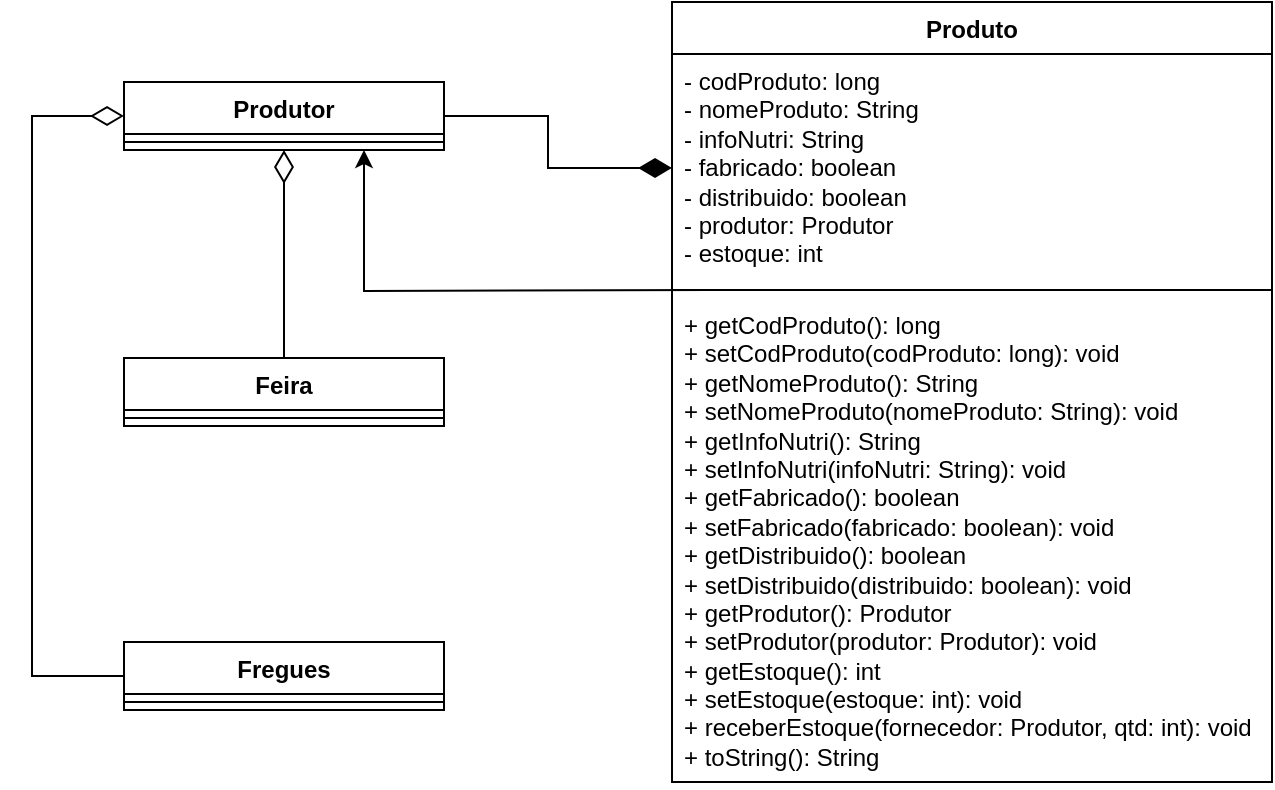 <mxfile version="21.5.2" type="github">
  <diagram name="Página-1" id="trgVyaGOAGARNnxK2m3R">
    <mxGraphModel dx="880" dy="442" grid="1" gridSize="10" guides="1" tooltips="1" connect="1" arrows="1" fold="1" page="1" pageScale="1" pageWidth="827" pageHeight="1169" math="0" shadow="0">
      <root>
        <mxCell id="0" />
        <mxCell id="1" parent="0" />
        <mxCell id="4S8blp3XQvQkkuksVJ6E-1" value="Produto" style="swimlane;fontStyle=1;align=center;verticalAlign=top;childLayout=stackLayout;horizontal=1;startSize=26;horizontalStack=0;resizeParent=1;resizeParentMax=0;resizeLast=0;collapsible=1;marginBottom=0;whiteSpace=wrap;html=1;" parent="1" vertex="1">
          <mxGeometry x="430" y="80" width="300" height="390" as="geometry" />
        </mxCell>
        <mxCell id="4S8blp3XQvQkkuksVJ6E-2" value="&lt;div&gt;- codProduto: long&lt;/div&gt;&lt;div&gt;- nomeProduto: String&lt;/div&gt;&lt;div&gt;- infoNutri: String&lt;/div&gt;&lt;div&gt;- fabricado: boolean&lt;/div&gt;&lt;div&gt;- distribuido: boolean&lt;/div&gt;&lt;div&gt;- produtor: Produtor&lt;/div&gt;&lt;div&gt;- estoque: int&lt;br&gt;&lt;/div&gt;" style="text;strokeColor=none;fillColor=none;align=left;verticalAlign=top;spacingLeft=4;spacingRight=4;overflow=hidden;rotatable=0;points=[[0,0.5],[1,0.5]];portConstraint=eastwest;whiteSpace=wrap;html=1;" parent="4S8blp3XQvQkkuksVJ6E-1" vertex="1">
          <mxGeometry y="26" width="300" height="114" as="geometry" />
        </mxCell>
        <mxCell id="4S8blp3XQvQkkuksVJ6E-3" value="" style="line;strokeWidth=1;fillColor=none;align=left;verticalAlign=middle;spacingTop=-1;spacingLeft=3;spacingRight=3;rotatable=0;labelPosition=right;points=[];portConstraint=eastwest;strokeColor=inherit;" parent="4S8blp3XQvQkkuksVJ6E-1" vertex="1">
          <mxGeometry y="140" width="300" height="8" as="geometry" />
        </mxCell>
        <mxCell id="4S8blp3XQvQkkuksVJ6E-4" value="&lt;div&gt;+ getCodProduto(): long&lt;/div&gt;&lt;div&gt;+ setCodProduto(codProduto: long): void&lt;/div&gt;&lt;div&gt;+ getNomeProduto(): String&lt;/div&gt;&lt;div&gt;+ setNomeProduto(nomeProduto: String): void&lt;/div&gt;&lt;div&gt;+ getInfoNutri(): String&lt;/div&gt;&lt;div&gt;+ setInfoNutri(infoNutri: String): void&lt;/div&gt;&lt;div&gt;+ getFabricado(): boolean&lt;/div&gt;&lt;div&gt;+ setFabricado(fabricado: boolean): void&lt;/div&gt;&lt;div&gt;+ getDistribuido(): boolean&lt;/div&gt;&lt;div&gt;+ setDistribuido(distribuido: boolean): void&lt;/div&gt;&lt;div&gt;+ getProdutor(): Produtor&lt;/div&gt;&lt;div&gt;+ setProdutor(produtor: Produtor): void&lt;/div&gt;&lt;div&gt;+ getEstoque(): int&lt;/div&gt;&lt;div&gt;+ setEstoque(estoque: int): void&lt;/div&gt;&lt;div&gt;+ receberEstoque(fornecedor: Produtor, qtd: int): void&lt;br&gt;&lt;/div&gt;&lt;div&gt;+ toString(): String&lt;/div&gt;" style="text;strokeColor=none;fillColor=none;align=left;verticalAlign=top;spacingLeft=4;spacingRight=4;overflow=hidden;rotatable=0;points=[[0,0.5],[1,0.5]];portConstraint=eastwest;whiteSpace=wrap;html=1;" parent="4S8blp3XQvQkkuksVJ6E-1" vertex="1">
          <mxGeometry y="148" width="300" height="242" as="geometry" />
        </mxCell>
        <mxCell id="emIv7Gurqq5LnOJ2NyE1-9" style="edgeStyle=orthogonalEdgeStyle;rounded=0;orthogonalLoop=1;jettySize=auto;html=1;entryX=0;entryY=0.5;entryDx=0;entryDy=0;endArrow=diamondThin;endFill=1;endSize=14;exitX=1;exitY=0.5;exitDx=0;exitDy=0;" edge="1" parent="1" source="emIv7Gurqq5LnOJ2NyE1-1" target="4S8blp3XQvQkkuksVJ6E-2">
          <mxGeometry relative="1" as="geometry">
            <mxPoint x="320" y="140" as="sourcePoint" />
          </mxGeometry>
        </mxCell>
        <mxCell id="emIv7Gurqq5LnOJ2NyE1-1" value="Produtor" style="swimlane;fontStyle=1;align=center;verticalAlign=top;childLayout=stackLayout;horizontal=1;startSize=26;horizontalStack=0;resizeParent=1;resizeParentMax=0;resizeLast=0;collapsible=1;marginBottom=0;whiteSpace=wrap;html=1;" vertex="1" parent="1">
          <mxGeometry x="156" y="120" width="160" height="34" as="geometry" />
        </mxCell>
        <mxCell id="emIv7Gurqq5LnOJ2NyE1-3" value="" style="line;strokeWidth=1;fillColor=none;align=left;verticalAlign=middle;spacingTop=-1;spacingLeft=3;spacingRight=3;rotatable=0;labelPosition=right;points=[];portConstraint=eastwest;strokeColor=inherit;" vertex="1" parent="emIv7Gurqq5LnOJ2NyE1-1">
          <mxGeometry y="26" width="160" height="8" as="geometry" />
        </mxCell>
        <mxCell id="emIv7Gurqq5LnOJ2NyE1-10" style="edgeStyle=orthogonalEdgeStyle;rounded=0;orthogonalLoop=1;jettySize=auto;html=1;exitX=0.5;exitY=0;exitDx=0;exitDy=0;entryX=0.5;entryY=1;entryDx=0;entryDy=0;endArrow=diamondThin;endFill=0;endSize=14;" edge="1" parent="1" source="emIv7Gurqq5LnOJ2NyE1-5" target="emIv7Gurqq5LnOJ2NyE1-1">
          <mxGeometry relative="1" as="geometry" />
        </mxCell>
        <mxCell id="emIv7Gurqq5LnOJ2NyE1-5" value="Feira" style="swimlane;fontStyle=1;align=center;verticalAlign=top;childLayout=stackLayout;horizontal=1;startSize=26;horizontalStack=0;resizeParent=1;resizeParentMax=0;resizeLast=0;collapsible=1;marginBottom=0;whiteSpace=wrap;html=1;" vertex="1" parent="1">
          <mxGeometry x="156" y="258" width="160" height="34" as="geometry" />
        </mxCell>
        <mxCell id="emIv7Gurqq5LnOJ2NyE1-6" value="" style="line;strokeWidth=1;fillColor=none;align=left;verticalAlign=middle;spacingTop=-1;spacingLeft=3;spacingRight=3;rotatable=0;labelPosition=right;points=[];portConstraint=eastwest;strokeColor=inherit;" vertex="1" parent="emIv7Gurqq5LnOJ2NyE1-5">
          <mxGeometry y="26" width="160" height="8" as="geometry" />
        </mxCell>
        <mxCell id="emIv7Gurqq5LnOJ2NyE1-12" style="edgeStyle=orthogonalEdgeStyle;rounded=0;orthogonalLoop=1;jettySize=auto;html=1;exitX=0;exitY=0.5;exitDx=0;exitDy=0;entryX=0;entryY=0.5;entryDx=0;entryDy=0;endArrow=diamondThin;endFill=0;endSize=14;" edge="1" parent="1" source="emIv7Gurqq5LnOJ2NyE1-7" target="emIv7Gurqq5LnOJ2NyE1-1">
          <mxGeometry relative="1" as="geometry">
            <Array as="points">
              <mxPoint x="110" y="417" />
              <mxPoint x="110" y="137" />
            </Array>
          </mxGeometry>
        </mxCell>
        <mxCell id="emIv7Gurqq5LnOJ2NyE1-7" value="Fregues" style="swimlane;fontStyle=1;align=center;verticalAlign=top;childLayout=stackLayout;horizontal=1;startSize=26;horizontalStack=0;resizeParent=1;resizeParentMax=0;resizeLast=0;collapsible=1;marginBottom=0;whiteSpace=wrap;html=1;" vertex="1" parent="1">
          <mxGeometry x="156" y="400" width="160" height="34" as="geometry" />
        </mxCell>
        <mxCell id="emIv7Gurqq5LnOJ2NyE1-8" value="" style="line;strokeWidth=1;fillColor=none;align=left;verticalAlign=middle;spacingTop=-1;spacingLeft=3;spacingRight=3;rotatable=0;labelPosition=right;points=[];portConstraint=eastwest;strokeColor=inherit;" vertex="1" parent="emIv7Gurqq5LnOJ2NyE1-7">
          <mxGeometry y="26" width="160" height="8" as="geometry" />
        </mxCell>
        <mxCell id="emIv7Gurqq5LnOJ2NyE1-11" style="edgeStyle=orthogonalEdgeStyle;rounded=0;orthogonalLoop=1;jettySize=auto;html=1;entryX=0.75;entryY=1;entryDx=0;entryDy=0;" edge="1" parent="1" target="emIv7Gurqq5LnOJ2NyE1-1">
          <mxGeometry relative="1" as="geometry">
            <mxPoint x="450" y="224" as="sourcePoint" />
          </mxGeometry>
        </mxCell>
      </root>
    </mxGraphModel>
  </diagram>
</mxfile>
